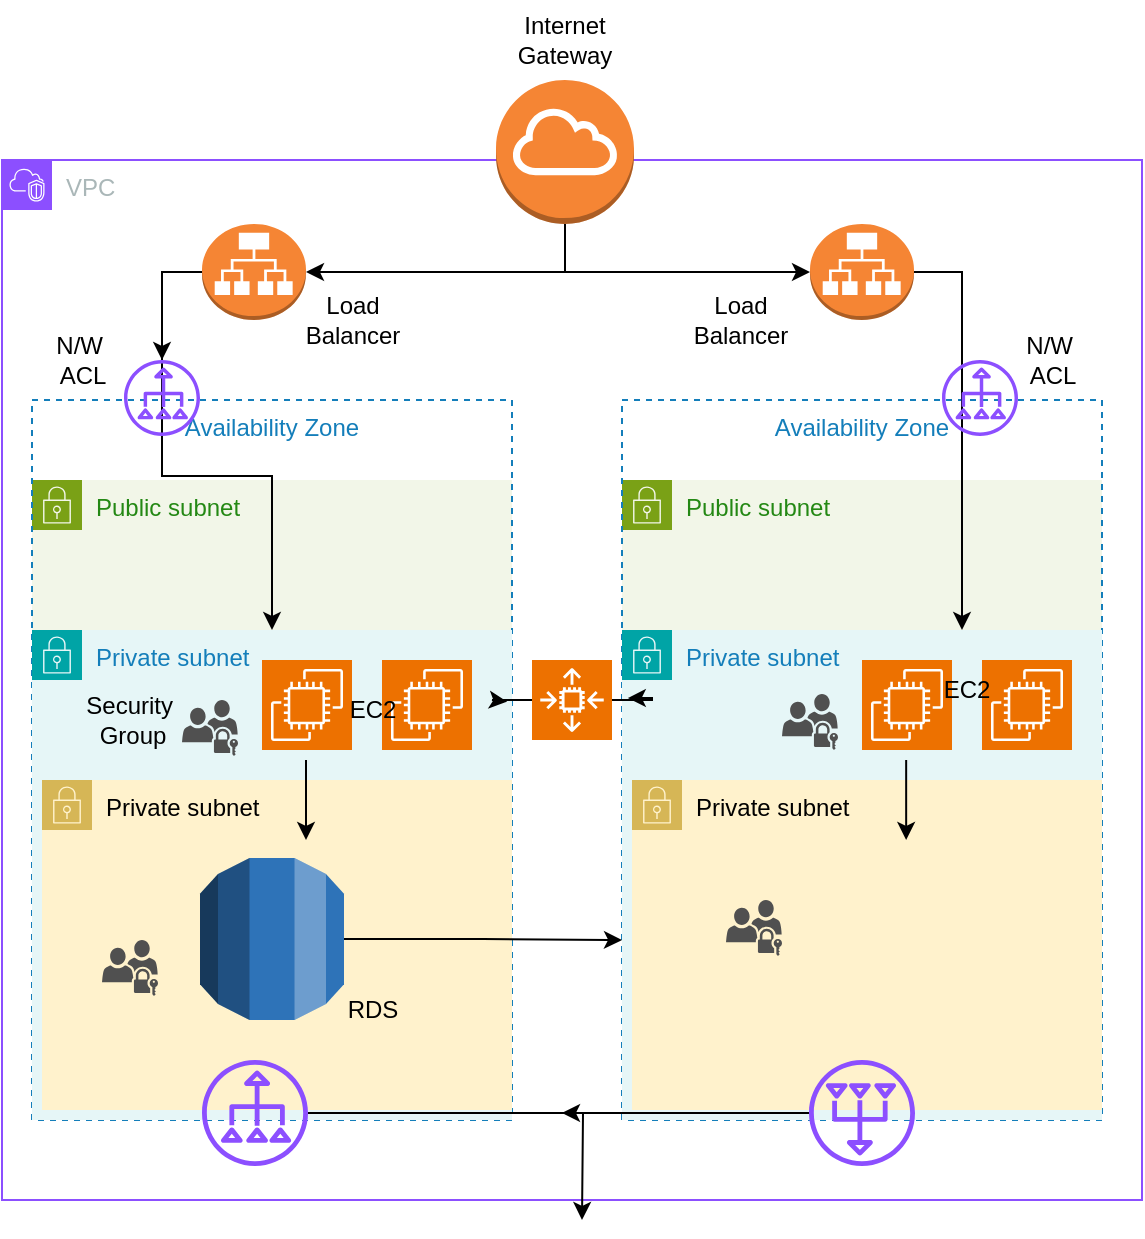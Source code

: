 <mxfile version="24.7.12">
  <diagram name="Page-1" id="JPz2d-SCGEU3tnfsrOps">
    <mxGraphModel dx="1393" dy="821" grid="1" gridSize="10" guides="1" tooltips="1" connect="1" arrows="1" fold="1" page="1" pageScale="1" pageWidth="850" pageHeight="1100" math="0" shadow="0">
      <root>
        <mxCell id="0" />
        <mxCell id="1" parent="0" />
        <mxCell id="iq3cP7XhnuloMNpJ64wT-87" value="VPC" style="points=[[0,0],[0.25,0],[0.5,0],[0.75,0],[1,0],[1,0.25],[1,0.5],[1,0.75],[1,1],[0.75,1],[0.5,1],[0.25,1],[0,1],[0,0.75],[0,0.5],[0,0.25]];outlineConnect=0;gradientColor=none;html=1;whiteSpace=wrap;fontSize=12;fontStyle=0;container=1;pointerEvents=0;collapsible=0;recursiveResize=0;shape=mxgraph.aws4.group;grIcon=mxgraph.aws4.group_vpc2;strokeColor=#8C4FFF;fillColor=none;verticalAlign=top;align=left;spacingLeft=30;fontColor=#AAB7B8;dashed=0;" vertex="1" parent="1">
          <mxGeometry x="170" y="120" width="570" height="520" as="geometry" />
        </mxCell>
        <mxCell id="iq3cP7XhnuloMNpJ64wT-90" value="Public subnet" style="points=[[0,0],[0.25,0],[0.5,0],[0.75,0],[1,0],[1,0.25],[1,0.5],[1,0.75],[1,1],[0.75,1],[0.5,1],[0.25,1],[0,1],[0,0.75],[0,0.5],[0,0.25]];outlineConnect=0;gradientColor=none;html=1;whiteSpace=wrap;fontSize=12;fontStyle=0;container=1;pointerEvents=0;collapsible=0;recursiveResize=0;shape=mxgraph.aws4.group;grIcon=mxgraph.aws4.group_security_group;grStroke=0;strokeColor=#7AA116;fillColor=#F2F6E8;verticalAlign=top;align=left;spacingLeft=30;fontColor=#248814;dashed=0;" vertex="1" parent="iq3cP7XhnuloMNpJ64wT-87">
          <mxGeometry x="15" y="160" width="240" height="320" as="geometry" />
        </mxCell>
        <mxCell id="iq3cP7XhnuloMNpJ64wT-83" value="Availability Zone" style="fillColor=none;strokeColor=#147EBA;dashed=1;verticalAlign=top;fontStyle=0;fontColor=#147EBA;whiteSpace=wrap;html=1;" vertex="1" parent="iq3cP7XhnuloMNpJ64wT-90">
          <mxGeometry y="-40" width="240" height="360" as="geometry" />
        </mxCell>
        <mxCell id="iq3cP7XhnuloMNpJ64wT-92" value="Private subnet" style="points=[[0,0],[0.25,0],[0.5,0],[0.75,0],[1,0],[1,0.25],[1,0.5],[1,0.75],[1,1],[0.75,1],[0.5,1],[0.25,1],[0,1],[0,0.75],[0,0.5],[0,0.25]];outlineConnect=0;gradientColor=none;html=1;whiteSpace=wrap;fontSize=12;fontStyle=0;container=1;pointerEvents=0;collapsible=0;recursiveResize=0;shape=mxgraph.aws4.group;grIcon=mxgraph.aws4.group_security_group;grStroke=0;strokeColor=#00A4A6;fillColor=#E6F6F7;verticalAlign=top;align=left;spacingLeft=30;fontColor=#147EBA;dashed=0;" vertex="1" parent="iq3cP7XhnuloMNpJ64wT-90">
          <mxGeometry y="75" width="240" height="245" as="geometry" />
        </mxCell>
        <mxCell id="iq3cP7XhnuloMNpJ64wT-93" value="Private subnet" style="points=[[0,0],[0.25,0],[0.5,0],[0.75,0],[1,0],[1,0.25],[1,0.5],[1,0.75],[1,1],[0.75,1],[0.5,1],[0.25,1],[0,1],[0,0.75],[0,0.5],[0,0.25]];outlineConnect=0;html=1;whiteSpace=wrap;fontSize=12;fontStyle=0;container=1;pointerEvents=0;collapsible=0;recursiveResize=0;shape=mxgraph.aws4.group;grIcon=mxgraph.aws4.group_security_group;grStroke=0;strokeColor=#d6b656;fillColor=#fff2cc;verticalAlign=top;align=left;spacingLeft=30;dashed=0;" vertex="1" parent="iq3cP7XhnuloMNpJ64wT-92">
          <mxGeometry x="5" y="75" width="235" height="165" as="geometry" />
        </mxCell>
        <mxCell id="iq3cP7XhnuloMNpJ64wT-109" value="" style="outlineConnect=0;dashed=0;verticalLabelPosition=bottom;verticalAlign=top;align=center;html=1;shape=mxgraph.aws3.rds;fillColor=#2E73B8;gradientColor=none;" vertex="1" parent="iq3cP7XhnuloMNpJ64wT-93">
          <mxGeometry x="79" y="39" width="72" height="81" as="geometry" />
        </mxCell>
        <mxCell id="iq3cP7XhnuloMNpJ64wT-127" value="" style="endArrow=classic;html=1;rounded=0;" edge="1" parent="iq3cP7XhnuloMNpJ64wT-93">
          <mxGeometry width="50" height="50" relative="1" as="geometry">
            <mxPoint x="132" y="-10" as="sourcePoint" />
            <mxPoint x="132" y="30" as="targetPoint" />
          </mxGeometry>
        </mxCell>
        <mxCell id="iq3cP7XhnuloMNpJ64wT-158" value="RDS" style="text;html=1;align=center;verticalAlign=middle;resizable=0;points=[];autosize=1;strokeColor=none;fillColor=none;" vertex="1" parent="iq3cP7XhnuloMNpJ64wT-93">
          <mxGeometry x="140" y="100" width="50" height="30" as="geometry" />
        </mxCell>
        <mxCell id="iq3cP7XhnuloMNpJ64wT-106" value="" style="sketch=0;points=[[0,0,0],[0.25,0,0],[0.5,0,0],[0.75,0,0],[1,0,0],[0,1,0],[0.25,1,0],[0.5,1,0],[0.75,1,0],[1,1,0],[0,0.25,0],[0,0.5,0],[0,0.75,0],[1,0.25,0],[1,0.5,0],[1,0.75,0]];outlineConnect=0;fontColor=#232F3E;fillColor=#ED7100;strokeColor=#ffffff;dashed=0;verticalLabelPosition=bottom;verticalAlign=top;align=center;html=1;fontSize=12;fontStyle=0;aspect=fixed;shape=mxgraph.aws4.resourceIcon;resIcon=mxgraph.aws4.ec2;" vertex="1" parent="iq3cP7XhnuloMNpJ64wT-92">
          <mxGeometry x="115" y="15" width="45" height="45" as="geometry" />
        </mxCell>
        <mxCell id="iq3cP7XhnuloMNpJ64wT-105" value="" style="sketch=0;points=[[0,0,0],[0.25,0,0],[0.5,0,0],[0.75,0,0],[1,0,0],[0,1,0],[0.25,1,0],[0.5,1,0],[0.75,1,0],[1,1,0],[0,0.25,0],[0,0.5,0],[0,0.75,0],[1,0.25,0],[1,0.5,0],[1,0.75,0]];outlineConnect=0;fontColor=#232F3E;fillColor=#ED7100;strokeColor=#ffffff;dashed=0;verticalLabelPosition=bottom;verticalAlign=top;align=center;html=1;fontSize=12;fontStyle=0;aspect=fixed;shape=mxgraph.aws4.resourceIcon;resIcon=mxgraph.aws4.ec2;" vertex="1" parent="iq3cP7XhnuloMNpJ64wT-92">
          <mxGeometry x="175" y="15" width="45" height="45" as="geometry" />
        </mxCell>
        <mxCell id="iq3cP7XhnuloMNpJ64wT-159" value="Security&amp;nbsp;&lt;div&gt;Group&lt;/div&gt;" style="text;html=1;align=center;verticalAlign=middle;resizable=0;points=[];autosize=1;strokeColor=none;fillColor=none;" vertex="1" parent="iq3cP7XhnuloMNpJ64wT-92">
          <mxGeometry x="15" y="25" width="70" height="40" as="geometry" />
        </mxCell>
        <mxCell id="iq3cP7XhnuloMNpJ64wT-142" value="" style="sketch=0;pointerEvents=1;shadow=0;dashed=0;html=1;strokeColor=none;fillColor=#505050;labelPosition=center;verticalLabelPosition=bottom;verticalAlign=top;outlineConnect=0;align=center;shape=mxgraph.office.servers.universal_security_group;" vertex="1" parent="iq3cP7XhnuloMNpJ64wT-90">
          <mxGeometry x="75" y="110" width="28" height="28" as="geometry" />
        </mxCell>
        <mxCell id="iq3cP7XhnuloMNpJ64wT-145" value="" style="sketch=0;pointerEvents=1;shadow=0;dashed=0;html=1;strokeColor=none;fillColor=#505050;labelPosition=center;verticalLabelPosition=bottom;verticalAlign=top;outlineConnect=0;align=center;shape=mxgraph.office.servers.universal_security_group;" vertex="1" parent="iq3cP7XhnuloMNpJ64wT-90">
          <mxGeometry x="35" y="230" width="28" height="28" as="geometry" />
        </mxCell>
        <mxCell id="iq3cP7XhnuloMNpJ64wT-156" value="EC2" style="text;html=1;align=center;verticalAlign=middle;resizable=0;points=[];autosize=1;strokeColor=none;fillColor=none;" vertex="1" parent="iq3cP7XhnuloMNpJ64wT-90">
          <mxGeometry x="145" y="100" width="50" height="30" as="geometry" />
        </mxCell>
        <mxCell id="iq3cP7XhnuloMNpJ64wT-94" value="Public subnet" style="points=[[0,0],[0.25,0],[0.5,0],[0.75,0],[1,0],[1,0.25],[1,0.5],[1,0.75],[1,1],[0.75,1],[0.5,1],[0.25,1],[0,1],[0,0.75],[0,0.5],[0,0.25]];outlineConnect=0;gradientColor=none;html=1;whiteSpace=wrap;fontSize=12;fontStyle=0;container=1;pointerEvents=0;collapsible=0;recursiveResize=0;shape=mxgraph.aws4.group;grIcon=mxgraph.aws4.group_security_group;grStroke=0;strokeColor=#7AA116;fillColor=#F2F6E8;verticalAlign=top;align=left;spacingLeft=30;fontColor=#248814;dashed=0;" vertex="1" parent="iq3cP7XhnuloMNpJ64wT-87">
          <mxGeometry x="310" y="160" width="240" height="320" as="geometry" />
        </mxCell>
        <mxCell id="iq3cP7XhnuloMNpJ64wT-95" value="Availability Zone" style="fillColor=none;strokeColor=#147EBA;dashed=1;verticalAlign=top;fontStyle=0;fontColor=#147EBA;whiteSpace=wrap;html=1;" vertex="1" parent="iq3cP7XhnuloMNpJ64wT-94">
          <mxGeometry y="-40" width="240" height="360" as="geometry" />
        </mxCell>
        <mxCell id="iq3cP7XhnuloMNpJ64wT-96" value="Private subnet" style="points=[[0,0],[0.25,0],[0.5,0],[0.75,0],[1,0],[1,0.25],[1,0.5],[1,0.75],[1,1],[0.75,1],[0.5,1],[0.25,1],[0,1],[0,0.75],[0,0.5],[0,0.25]];outlineConnect=0;gradientColor=none;html=1;whiteSpace=wrap;fontSize=12;fontStyle=0;container=1;pointerEvents=0;collapsible=0;recursiveResize=0;shape=mxgraph.aws4.group;grIcon=mxgraph.aws4.group_security_group;grStroke=0;strokeColor=#00A4A6;fillColor=#E6F6F7;verticalAlign=top;align=left;spacingLeft=30;fontColor=#147EBA;dashed=0;" vertex="1" parent="iq3cP7XhnuloMNpJ64wT-94">
          <mxGeometry y="75" width="240" height="245" as="geometry" />
        </mxCell>
        <mxCell id="iq3cP7XhnuloMNpJ64wT-97" value="Private subnet" style="points=[[0,0],[0.25,0],[0.5,0],[0.75,0],[1,0],[1,0.25],[1,0.5],[1,0.75],[1,1],[0.75,1],[0.5,1],[0.25,1],[0,1],[0,0.75],[0,0.5],[0,0.25]];outlineConnect=0;html=1;whiteSpace=wrap;fontSize=12;fontStyle=0;container=1;pointerEvents=0;collapsible=0;recursiveResize=0;shape=mxgraph.aws4.group;grIcon=mxgraph.aws4.group_security_group;grStroke=0;strokeColor=#d6b656;fillColor=#fff2cc;verticalAlign=top;align=left;spacingLeft=30;dashed=0;" vertex="1" parent="iq3cP7XhnuloMNpJ64wT-96">
          <mxGeometry x="5" y="75" width="235" height="165" as="geometry" />
        </mxCell>
        <mxCell id="iq3cP7XhnuloMNpJ64wT-126" value="" style="endArrow=classic;html=1;rounded=0;" edge="1" parent="iq3cP7XhnuloMNpJ64wT-97">
          <mxGeometry width="50" height="50" relative="1" as="geometry">
            <mxPoint x="137.08" y="-10" as="sourcePoint" />
            <mxPoint x="137.08" y="30" as="targetPoint" />
          </mxGeometry>
        </mxCell>
        <mxCell id="iq3cP7XhnuloMNpJ64wT-107" value="" style="sketch=0;points=[[0,0,0],[0.25,0,0],[0.5,0,0],[0.75,0,0],[1,0,0],[0,1,0],[0.25,1,0],[0.5,1,0],[0.75,1,0],[1,1,0],[0,0.25,0],[0,0.5,0],[0,0.75,0],[1,0.25,0],[1,0.5,0],[1,0.75,0]];outlineConnect=0;fontColor=#232F3E;fillColor=#ED7100;strokeColor=#ffffff;dashed=0;verticalLabelPosition=bottom;verticalAlign=top;align=center;html=1;fontSize=12;fontStyle=0;aspect=fixed;shape=mxgraph.aws4.resourceIcon;resIcon=mxgraph.aws4.ec2;" vertex="1" parent="iq3cP7XhnuloMNpJ64wT-94">
          <mxGeometry x="180" y="90" width="45" height="45" as="geometry" />
        </mxCell>
        <mxCell id="iq3cP7XhnuloMNpJ64wT-108" value="" style="sketch=0;points=[[0,0,0],[0.25,0,0],[0.5,0,0],[0.75,0,0],[1,0,0],[0,1,0],[0.25,1,0],[0.5,1,0],[0.75,1,0],[1,1,0],[0,0.25,0],[0,0.5,0],[0,0.75,0],[1,0.25,0],[1,0.5,0],[1,0.75,0]];outlineConnect=0;fontColor=#232F3E;fillColor=#ED7100;strokeColor=#ffffff;dashed=0;verticalLabelPosition=bottom;verticalAlign=top;align=center;html=1;fontSize=12;fontStyle=0;aspect=fixed;shape=mxgraph.aws4.resourceIcon;resIcon=mxgraph.aws4.ec2;" vertex="1" parent="iq3cP7XhnuloMNpJ64wT-94">
          <mxGeometry x="120" y="90" width="45" height="45" as="geometry" />
        </mxCell>
        <mxCell id="iq3cP7XhnuloMNpJ64wT-141" style="edgeStyle=orthogonalEdgeStyle;rounded=0;orthogonalLoop=1;jettySize=auto;html=1;" edge="1" parent="iq3cP7XhnuloMNpJ64wT-94" source="iq3cP7XhnuloMNpJ64wT-116">
          <mxGeometry relative="1" as="geometry">
            <mxPoint x="-30" y="316.5" as="targetPoint" />
          </mxGeometry>
        </mxCell>
        <mxCell id="iq3cP7XhnuloMNpJ64wT-116" value="" style="sketch=0;outlineConnect=0;fontColor=#232F3E;gradientColor=none;fillColor=#8C4FFF;strokeColor=none;dashed=0;verticalLabelPosition=bottom;verticalAlign=top;align=center;html=1;fontSize=12;fontStyle=0;aspect=fixed;pointerEvents=1;shape=mxgraph.aws4.nat_gateway;rotation=90;" vertex="1" parent="iq3cP7XhnuloMNpJ64wT-94">
          <mxGeometry x="93.5" y="290" width="53" height="53" as="geometry" />
        </mxCell>
        <mxCell id="iq3cP7XhnuloMNpJ64wT-143" value="" style="sketch=0;pointerEvents=1;shadow=0;dashed=0;html=1;strokeColor=none;fillColor=#505050;labelPosition=center;verticalLabelPosition=bottom;verticalAlign=top;outlineConnect=0;align=center;shape=mxgraph.office.servers.universal_security_group;" vertex="1" parent="iq3cP7XhnuloMNpJ64wT-94">
          <mxGeometry x="80" y="107" width="28" height="28" as="geometry" />
        </mxCell>
        <mxCell id="iq3cP7XhnuloMNpJ64wT-144" value="" style="sketch=0;pointerEvents=1;shadow=0;dashed=0;html=1;strokeColor=none;fillColor=#505050;labelPosition=center;verticalLabelPosition=bottom;verticalAlign=top;outlineConnect=0;align=center;shape=mxgraph.office.servers.universal_security_group;" vertex="1" parent="iq3cP7XhnuloMNpJ64wT-94">
          <mxGeometry x="52" y="210" width="28" height="28" as="geometry" />
        </mxCell>
        <mxCell id="iq3cP7XhnuloMNpJ64wT-157" value="EC2" style="text;html=1;align=center;verticalAlign=middle;resizable=0;points=[];autosize=1;strokeColor=none;fillColor=none;" vertex="1" parent="iq3cP7XhnuloMNpJ64wT-94">
          <mxGeometry x="146.5" y="90" width="50" height="30" as="geometry" />
        </mxCell>
        <mxCell id="iq3cP7XhnuloMNpJ64wT-122" style="edgeStyle=orthogonalEdgeStyle;rounded=0;orthogonalLoop=1;jettySize=auto;html=1;" edge="1" parent="iq3cP7XhnuloMNpJ64wT-87" source="iq3cP7XhnuloMNpJ64wT-146" target="iq3cP7XhnuloMNpJ64wT-92">
          <mxGeometry relative="1" as="geometry">
            <Array as="points">
              <mxPoint x="80" y="56" />
              <mxPoint x="80" y="158" />
              <mxPoint x="135" y="158" />
            </Array>
          </mxGeometry>
        </mxCell>
        <mxCell id="iq3cP7XhnuloMNpJ64wT-101" value="" style="outlineConnect=0;dashed=0;verticalLabelPosition=bottom;verticalAlign=top;align=center;html=1;shape=mxgraph.aws3.application_load_balancer;fillColor=#F58534;gradientColor=none;" vertex="1" parent="iq3cP7XhnuloMNpJ64wT-87">
          <mxGeometry x="100" y="32" width="52" height="48" as="geometry" />
        </mxCell>
        <mxCell id="iq3cP7XhnuloMNpJ64wT-123" style="edgeStyle=orthogonalEdgeStyle;rounded=0;orthogonalLoop=1;jettySize=auto;html=1;" edge="1" parent="iq3cP7XhnuloMNpJ64wT-87" source="iq3cP7XhnuloMNpJ64wT-103" target="iq3cP7XhnuloMNpJ64wT-96">
          <mxGeometry relative="1" as="geometry">
            <Array as="points">
              <mxPoint x="480" y="56" />
            </Array>
          </mxGeometry>
        </mxCell>
        <mxCell id="iq3cP7XhnuloMNpJ64wT-103" value="" style="outlineConnect=0;dashed=0;verticalLabelPosition=bottom;verticalAlign=top;align=center;html=1;shape=mxgraph.aws3.application_load_balancer;fillColor=#F58534;gradientColor=none;" vertex="1" parent="iq3cP7XhnuloMNpJ64wT-87">
          <mxGeometry x="404" y="32" width="52" height="48" as="geometry" />
        </mxCell>
        <mxCell id="iq3cP7XhnuloMNpJ64wT-111" style="edgeStyle=orthogonalEdgeStyle;rounded=0;orthogonalLoop=1;jettySize=auto;html=1;entryX=0;entryY=0.75;entryDx=0;entryDy=0;" edge="1" parent="iq3cP7XhnuloMNpJ64wT-87" source="iq3cP7XhnuloMNpJ64wT-109" target="iq3cP7XhnuloMNpJ64wT-95">
          <mxGeometry relative="1" as="geometry" />
        </mxCell>
        <mxCell id="iq3cP7XhnuloMNpJ64wT-112" value="" style="sketch=0;points=[[0,0,0],[0.25,0,0],[0.5,0,0],[0.75,0,0],[1,0,0],[0,1,0],[0.25,1,0],[0.5,1,0],[0.75,1,0],[1,1,0],[0,0.25,0],[0,0.5,0],[0,0.75,0],[1,0.25,0],[1,0.5,0],[1,0.75,0]];outlineConnect=0;fontColor=#232F3E;fillColor=#ED7100;strokeColor=#ffffff;dashed=0;verticalLabelPosition=bottom;verticalAlign=top;align=center;html=1;fontSize=12;fontStyle=0;aspect=fixed;shape=mxgraph.aws4.resourceIcon;resIcon=mxgraph.aws4.auto_scaling2;" vertex="1" parent="iq3cP7XhnuloMNpJ64wT-87">
          <mxGeometry x="265" y="250" width="40" height="40" as="geometry" />
        </mxCell>
        <mxCell id="iq3cP7XhnuloMNpJ64wT-113" style="edgeStyle=orthogonalEdgeStyle;rounded=0;orthogonalLoop=1;jettySize=auto;html=1;entryX=0.99;entryY=0.419;entryDx=0;entryDy=0;entryPerimeter=0;" edge="1" parent="iq3cP7XhnuloMNpJ64wT-87" source="iq3cP7XhnuloMNpJ64wT-112" target="iq3cP7XhnuloMNpJ64wT-83">
          <mxGeometry relative="1" as="geometry" />
        </mxCell>
        <mxCell id="iq3cP7XhnuloMNpJ64wT-114" style="edgeStyle=orthogonalEdgeStyle;rounded=0;orthogonalLoop=1;jettySize=auto;html=1;entryX=0.012;entryY=0.414;entryDx=0;entryDy=0;entryPerimeter=0;" edge="1" parent="iq3cP7XhnuloMNpJ64wT-87" source="iq3cP7XhnuloMNpJ64wT-112" target="iq3cP7XhnuloMNpJ64wT-95">
          <mxGeometry relative="1" as="geometry" />
        </mxCell>
        <mxCell id="iq3cP7XhnuloMNpJ64wT-140" style="edgeStyle=orthogonalEdgeStyle;rounded=0;orthogonalLoop=1;jettySize=auto;html=1;" edge="1" parent="iq3cP7XhnuloMNpJ64wT-87" source="iq3cP7XhnuloMNpJ64wT-115">
          <mxGeometry relative="1" as="geometry">
            <mxPoint x="290" y="530" as="targetPoint" />
          </mxGeometry>
        </mxCell>
        <mxCell id="iq3cP7XhnuloMNpJ64wT-115" value="" style="sketch=0;outlineConnect=0;fontColor=#232F3E;gradientColor=none;fillColor=#8C4FFF;strokeColor=none;dashed=0;verticalLabelPosition=bottom;verticalAlign=top;align=center;html=1;fontSize=12;fontStyle=0;aspect=fixed;pointerEvents=1;shape=mxgraph.aws4.nat_gateway;rotation=-90;" vertex="1" parent="iq3cP7XhnuloMNpJ64wT-87">
          <mxGeometry x="100" y="450" width="53" height="53" as="geometry" />
        </mxCell>
        <mxCell id="iq3cP7XhnuloMNpJ64wT-146" value="" style="sketch=0;outlineConnect=0;fontColor=#232F3E;gradientColor=none;fillColor=#8C4FFF;strokeColor=none;dashed=0;verticalLabelPosition=bottom;verticalAlign=top;align=center;html=1;fontSize=12;fontStyle=0;aspect=fixed;pointerEvents=1;shape=mxgraph.aws4.nat_gateway;rotation=-90;" vertex="1" parent="iq3cP7XhnuloMNpJ64wT-87">
          <mxGeometry x="61" y="100" width="38" height="38" as="geometry" />
        </mxCell>
        <mxCell id="iq3cP7XhnuloMNpJ64wT-147" value="" style="edgeStyle=orthogonalEdgeStyle;rounded=0;orthogonalLoop=1;jettySize=auto;html=1;" edge="1" parent="iq3cP7XhnuloMNpJ64wT-87" source="iq3cP7XhnuloMNpJ64wT-101" target="iq3cP7XhnuloMNpJ64wT-146">
          <mxGeometry relative="1" as="geometry">
            <mxPoint x="270" y="176" as="sourcePoint" />
            <mxPoint x="305" y="355" as="targetPoint" />
            <Array as="points" />
          </mxGeometry>
        </mxCell>
        <mxCell id="iq3cP7XhnuloMNpJ64wT-148" value="" style="sketch=0;outlineConnect=0;fontColor=#232F3E;gradientColor=none;fillColor=#8C4FFF;strokeColor=none;dashed=0;verticalLabelPosition=bottom;verticalAlign=top;align=center;html=1;fontSize=12;fontStyle=0;aspect=fixed;pointerEvents=1;shape=mxgraph.aws4.nat_gateway;rotation=-90;" vertex="1" parent="iq3cP7XhnuloMNpJ64wT-87">
          <mxGeometry x="470" y="100" width="38" height="38" as="geometry" />
        </mxCell>
        <mxCell id="iq3cP7XhnuloMNpJ64wT-152" value="Load&lt;div&gt;Balancer&lt;/div&gt;" style="text;html=1;align=center;verticalAlign=middle;resizable=0;points=[];autosize=1;strokeColor=none;fillColor=none;" vertex="1" parent="iq3cP7XhnuloMNpJ64wT-87">
          <mxGeometry x="140" y="60" width="70" height="40" as="geometry" />
        </mxCell>
        <mxCell id="iq3cP7XhnuloMNpJ64wT-153" value="Load&lt;div&gt;Balancer&lt;/div&gt;" style="text;html=1;align=center;verticalAlign=middle;resizable=0;points=[];autosize=1;strokeColor=none;fillColor=none;" vertex="1" parent="iq3cP7XhnuloMNpJ64wT-87">
          <mxGeometry x="334" y="60" width="70" height="40" as="geometry" />
        </mxCell>
        <mxCell id="iq3cP7XhnuloMNpJ64wT-154" value="N/W&amp;nbsp;&lt;div&gt;ACL&lt;/div&gt;" style="text;html=1;align=center;verticalAlign=middle;resizable=0;points=[];autosize=1;strokeColor=none;fillColor=none;" vertex="1" parent="iq3cP7XhnuloMNpJ64wT-87">
          <mxGeometry x="15" y="80" width="50" height="40" as="geometry" />
        </mxCell>
        <mxCell id="iq3cP7XhnuloMNpJ64wT-155" value="N/W&amp;nbsp;&lt;div&gt;ACL&lt;/div&gt;" style="text;html=1;align=center;verticalAlign=middle;resizable=0;points=[];autosize=1;strokeColor=none;fillColor=none;" vertex="1" parent="iq3cP7XhnuloMNpJ64wT-87">
          <mxGeometry x="500" y="80" width="50" height="40" as="geometry" />
        </mxCell>
        <mxCell id="iq3cP7XhnuloMNpJ64wT-99" value="" style="outlineConnect=0;dashed=0;verticalLabelPosition=bottom;verticalAlign=top;align=center;html=1;shape=mxgraph.aws3.internet_gateway;fillColor=#F58534;gradientColor=none;" vertex="1" parent="1">
          <mxGeometry x="417" y="80" width="69" height="72" as="geometry" />
        </mxCell>
        <mxCell id="iq3cP7XhnuloMNpJ64wT-100" value="Internet&lt;div&gt;Gateway&lt;/div&gt;" style="text;html=1;align=center;verticalAlign=middle;resizable=0;points=[];autosize=1;strokeColor=none;fillColor=none;" vertex="1" parent="1">
          <mxGeometry x="416" y="40" width="70" height="40" as="geometry" />
        </mxCell>
        <mxCell id="iq3cP7XhnuloMNpJ64wT-117" style="edgeStyle=orthogonalEdgeStyle;rounded=0;orthogonalLoop=1;jettySize=auto;html=1;entryX=1;entryY=0.5;entryDx=0;entryDy=0;entryPerimeter=0;" edge="1" parent="1" source="iq3cP7XhnuloMNpJ64wT-99" target="iq3cP7XhnuloMNpJ64wT-101">
          <mxGeometry relative="1" as="geometry">
            <Array as="points">
              <mxPoint x="451" y="176" />
            </Array>
          </mxGeometry>
        </mxCell>
        <mxCell id="iq3cP7XhnuloMNpJ64wT-118" style="edgeStyle=orthogonalEdgeStyle;rounded=0;orthogonalLoop=1;jettySize=auto;html=1;entryX=0;entryY=0.5;entryDx=0;entryDy=0;entryPerimeter=0;" edge="1" parent="1" source="iq3cP7XhnuloMNpJ64wT-99" target="iq3cP7XhnuloMNpJ64wT-103">
          <mxGeometry relative="1" as="geometry">
            <Array as="points">
              <mxPoint x="451" y="176" />
            </Array>
          </mxGeometry>
        </mxCell>
      </root>
    </mxGraphModel>
  </diagram>
</mxfile>
